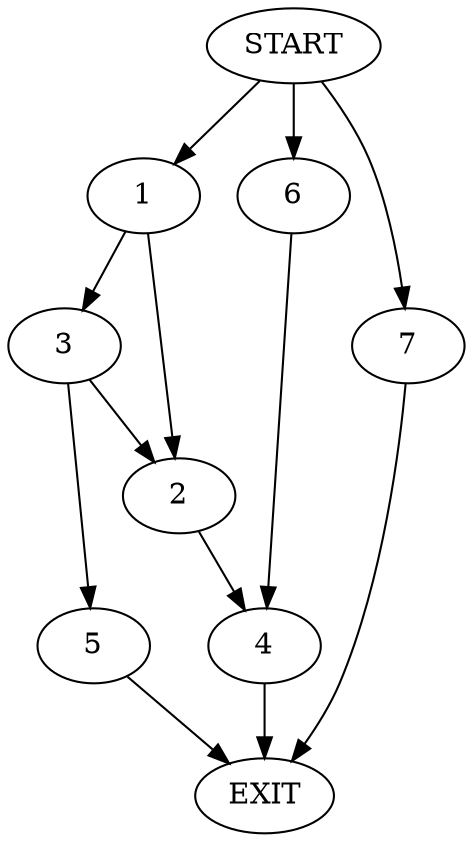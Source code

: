 digraph {
0 [label="START"]
8 [label="EXIT"]
0 -> 1
1 -> 2
1 -> 3
2 -> 4
3 -> 2
3 -> 5
5 -> 8
4 -> 8
0 -> 6
6 -> 4
0 -> 7
7 -> 8
}

